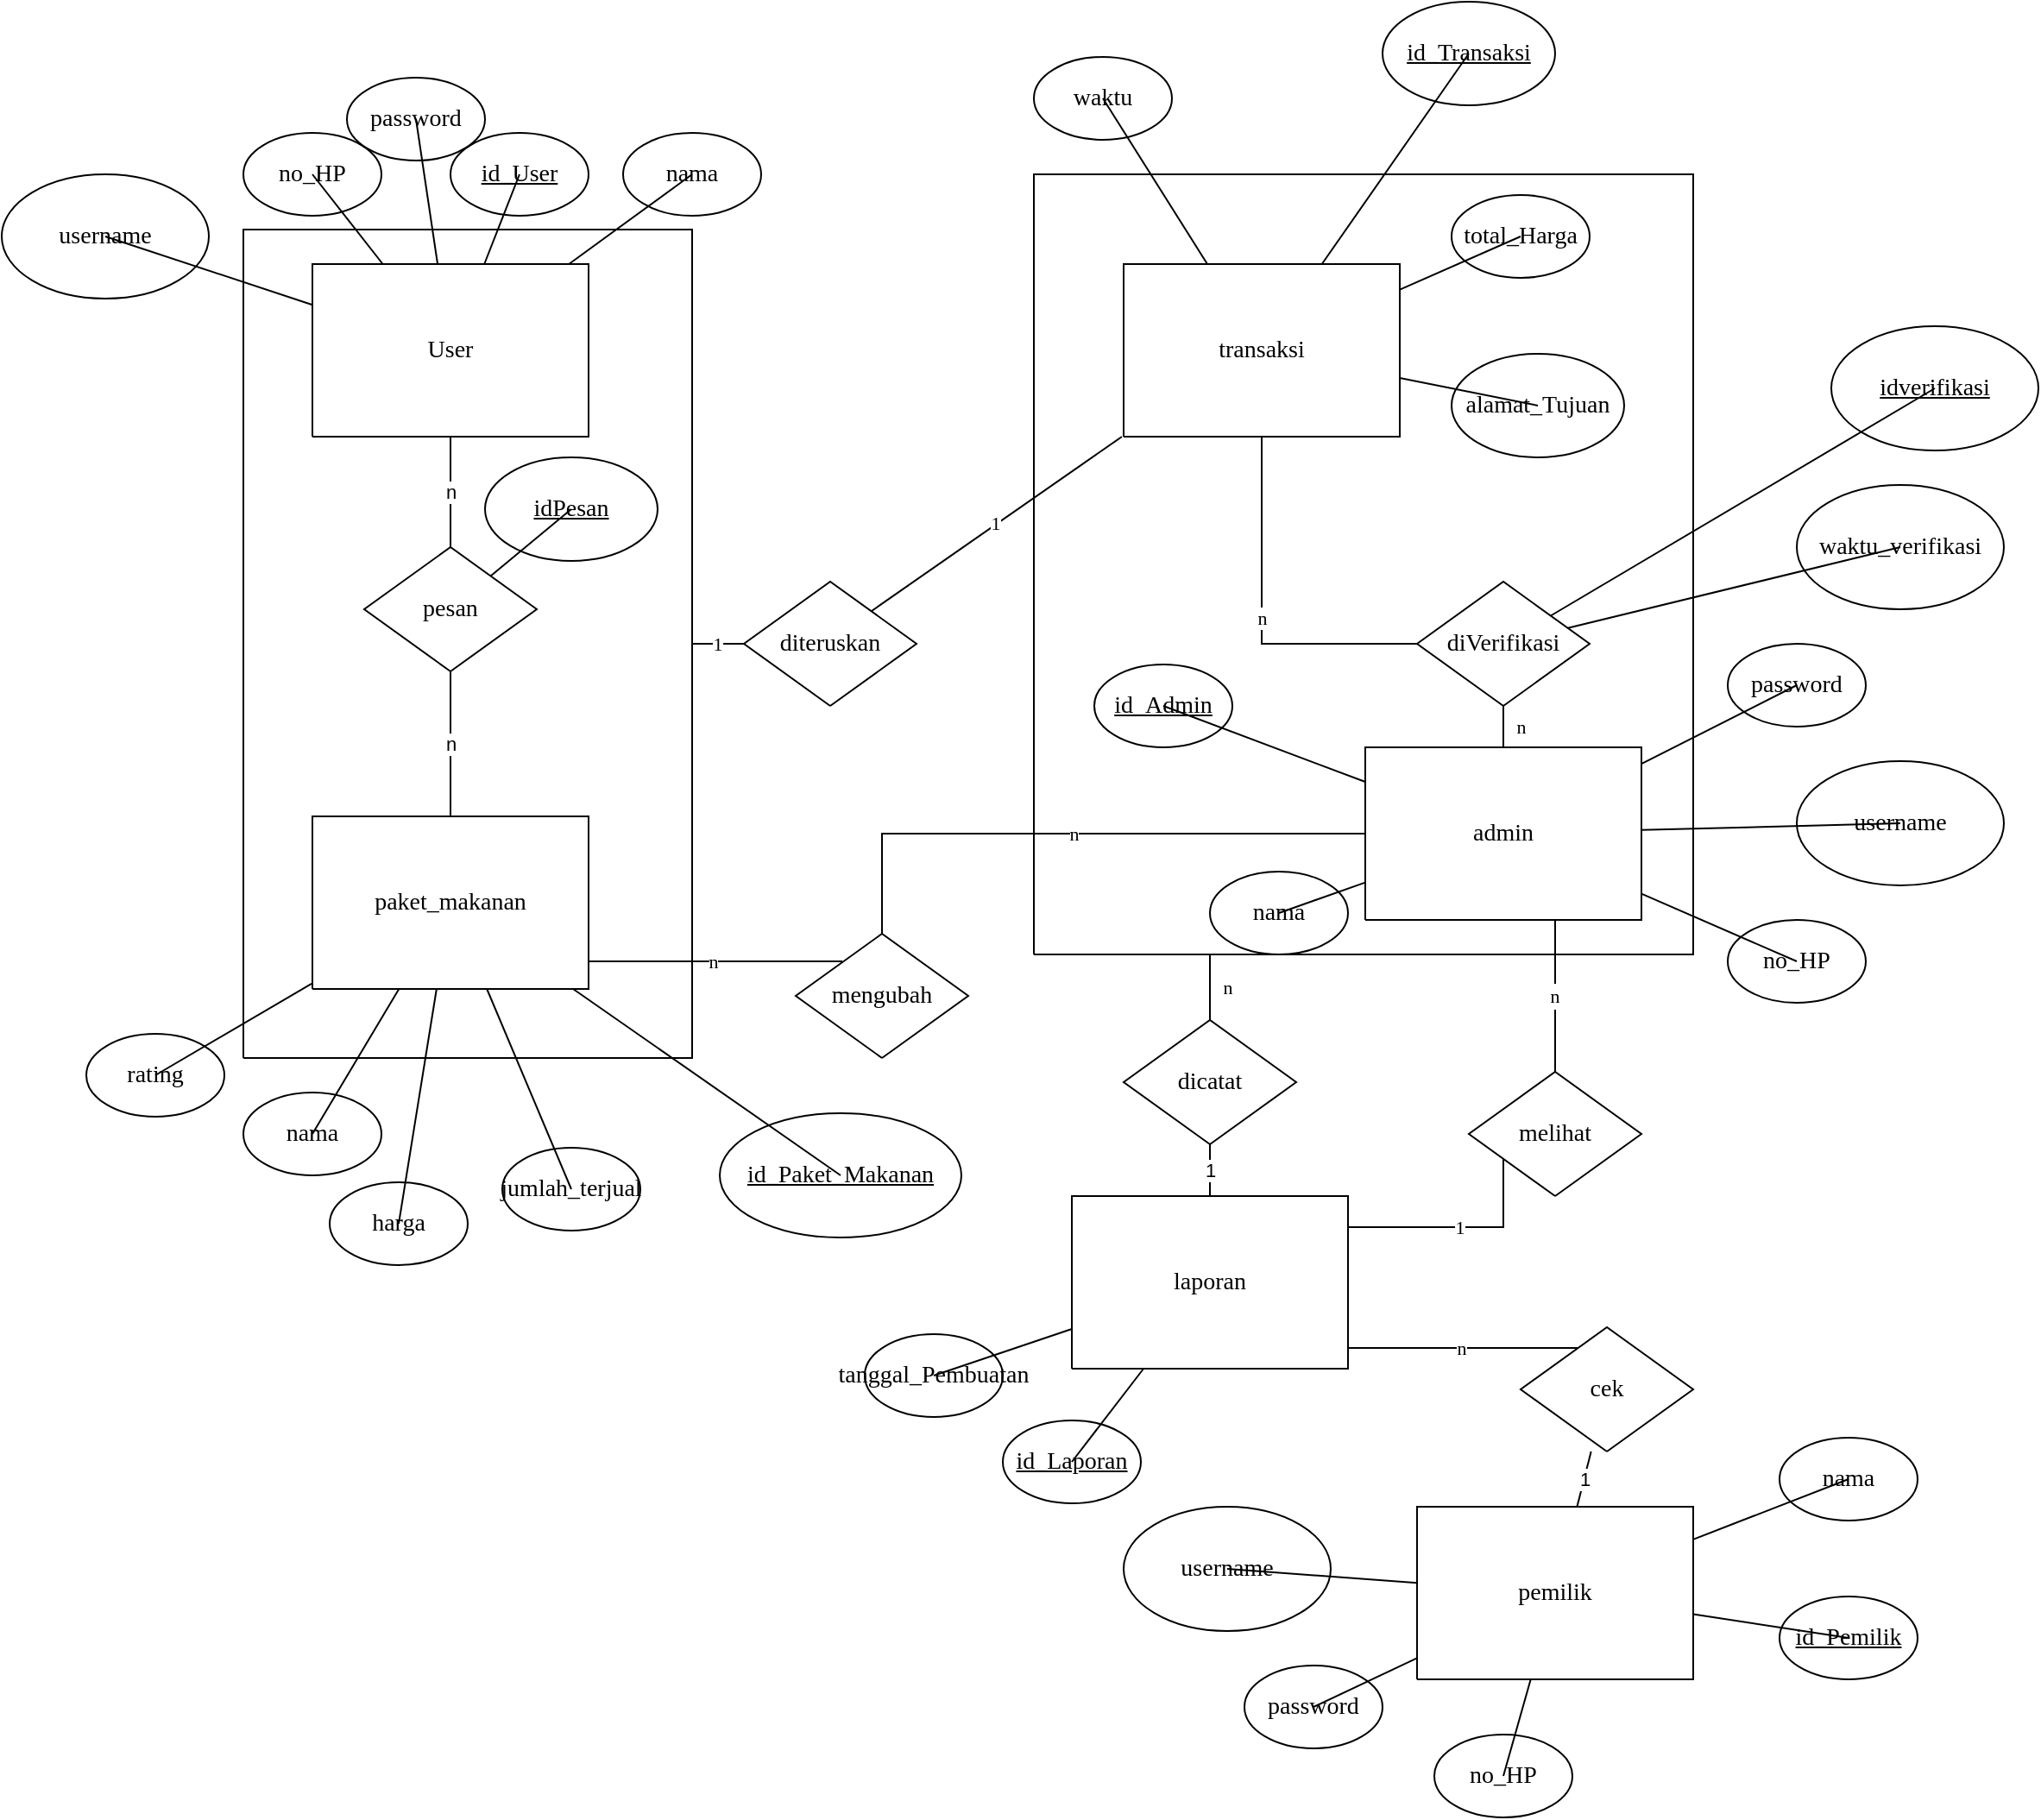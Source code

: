 <mxfile pages="1" version="11.2.3" type="github"><diagram name="Page-1" id="Page-1"><mxGraphModel dx="1662" dy="764" grid="1" gridSize="10" guides="1" tooltips="1" connect="1" arrows="1" fold="1" page="1" pageScale="1" pageWidth="850" pageHeight="1100" math="0" shadow="0"><root><mxCell id="0"/><mxCell id="1" parent="0"/><mxCell id="2" style="vsdxID=65;fillColor=#FFFFFF;gradientColor=none;shape=stencil(nZBLDoAgDERP0z3SIyjew0SURgSD+Lu9kMZoXLhwN9O+tukAlrNpJg1SzDH4QW/URgNYgZTkjA4UkwJUgGXng+6DX1zLfmoymdXo17xh5zmRJ6Q42BWCfc2oJfdAr+Yv+AP9Cb7OJ3H/2JG1HNGz/84klThPVCc=);labelBackgroundColor=none;rounded=0;html=1;whiteSpace=wrap;" parent="1" vertex="1"><mxGeometry x="1267" y="1133" width="382" height="452" as="geometry"/></mxCell><mxCell id="3" style="vsdxID=17;fillColor=#FFFFFF;gradientColor=none;shape=stencil(nZBLDoAgDERP0z3SIyjew0SURgSD+Lu9kMZoXLhwN9O+tukAlrNpJg1SzDH4QW/URgNYgZTkjA4UkwJUgGXng+6DX1zLfmoymdXo17xh5zmRJ6Q42BWCfc2oJfdAr+Yv+AP9Cb7OJ3H/2JG1HNGz/84klThPVCc=);labelBackgroundColor=none;rounded=0;html=1;whiteSpace=wrap;" parent="1" vertex="1"><mxGeometry x="809" y="1165" width="260" height="480" as="geometry"/></mxCell><mxCell id="4" value="&lt;font style=&quot;font-size:14px;font-family:Calibri;color:#000000;direction:ltr;letter-spacing:0px;line-height:120%;opacity:1&quot;&gt;User&lt;br/&gt;&lt;/font&gt;" style="verticalAlign=middle;align=center;vsdxID=1;fillColor=#FFFFFF;gradientColor=none;shape=stencil(nZBLDoAgDERP0z3SIyjew0SURgSD+Lu9kMZoXLhwN9O+tukAlrNpJg1SzDH4QW/URgNYgZTkjA4UkwJUgGXng+6DX1zLfmoymdXo17xh5zmRJ6Q42BWCfc2oJfdAr+Yv+AP9Cb7OJ3H/2JG1HNGz/84klThPVCc=);labelBackgroundColor=none;rounded=0;html=1;whiteSpace=wrap;" parent="1" vertex="1"><mxGeometry x="849" y="1185" width="160" height="100" as="geometry"/></mxCell><mxCell id="5" value="&lt;font style=&quot;font-size:14px;font-family:Calibri;color:#000000;direction:ltr;letter-spacing:0px;line-height:120%;opacity:1&quot;&gt;paket_makanan&lt;br/&gt;&lt;/font&gt;" style="verticalAlign=middle;align=center;vsdxID=2;fillColor=#FFFFFF;gradientColor=none;shape=stencil(nZBLDoAgDERP0z3SIyjew0SURgSD+Lu9kMZoXLhwN9O+tukAlrNpJg1SzDH4QW/URgNYgZTkjA4UkwJUgGXng+6DX1zLfmoymdXo17xh5zmRJ6Q42BWCfc2oJfdAr+Yv+AP9Cb7OJ3H/2JG1HNGz/84klThPVCc=);labelBackgroundColor=none;rounded=0;html=1;whiteSpace=wrap;" parent="1" vertex="1"><mxGeometry x="849" y="1505" width="160" height="100" as="geometry"/></mxCell><mxCell id="6" value="&lt;font style=&quot;font-size:14px;font-family:Calibri;color:#000000;direction:ltr;letter-spacing:0px;line-height:120%;opacity:1&quot;&gt;admin&lt;br/&gt;&lt;/font&gt;" style="verticalAlign=middle;align=center;vsdxID=3;fillColor=#FFFFFF;gradientColor=none;shape=stencil(nZBLDoAgDERP0z3SIyjew0SURgSD+Lu9kMZoXLhwN9O+tukAlrNpJg1SzDH4QW/URgNYgZTkjA4UkwJUgGXng+6DX1zLfmoymdXo17xh5zmRJ6Q42BWCfc2oJfdAr+Yv+AP9Cb7OJ3H/2JG1HNGz/84klThPVCc=);labelBackgroundColor=none;rounded=0;html=1;whiteSpace=wrap;" parent="1" vertex="1"><mxGeometry x="1459" y="1465" width="160" height="100" as="geometry"/></mxCell><mxCell id="7" value="&lt;font style=&quot;font-size:14px;font-family:Calibri;color:#000000;direction:ltr;letter-spacing:0px;line-height:120%;opacity:1&quot;&gt;laporan&lt;br/&gt;&lt;/font&gt;" style="verticalAlign=middle;align=center;vsdxID=4;fillColor=#FFFFFF;gradientColor=none;shape=stencil(nZBLDoAgDERP0z3SIyjew0SURgSD+Lu9kMZoXLhwN9O+tukAlrNpJg1SzDH4QW/URgNYgZTkjA4UkwJUgGXng+6DX1zLfmoymdXo17xh5zmRJ6Q42BWCfc2oJfdAr+Yv+AP9Cb7OJ3H/2JG1HNGz/84klThPVCc=);labelBackgroundColor=none;rounded=0;html=1;whiteSpace=wrap;" parent="1" vertex="1"><mxGeometry x="1289" y="1725" width="160" height="100" as="geometry"/></mxCell><mxCell id="8" value="&lt;font style=&quot;font-size:14px;font-family:Calibri;color:#000000;direction:ltr;letter-spacing:0px;line-height:120%;opacity:1&quot;&gt;transaksi&lt;br/&gt;&lt;/font&gt;" style="verticalAlign=middle;align=center;vsdxID=5;fillColor=#FFFFFF;gradientColor=none;shape=stencil(nZBLDoAgDERP0z3SIyjew0SURgSD+Lu9kMZoXLhwN9O+tukAlrNpJg1SzDH4QW/URgNYgZTkjA4UkwJUgGXng+6DX1zLfmoymdXo17xh5zmRJ6Q42BWCfc2oJfdAr+Yv+AP9Cb7OJ3H/2JG1HNGz/84klThPVCc=);labelBackgroundColor=none;rounded=0;html=1;whiteSpace=wrap;" parent="1" vertex="1"><mxGeometry x="1319" y="1185" width="160" height="100" as="geometry"/></mxCell><mxCell id="9" value="&lt;font style=&quot;font-size:14px;font-family:Calibri;color:#000000;direction:ltr;letter-spacing:0px;line-height:120%;opacity:1&quot;&gt;pesan&lt;br/&gt;&lt;/font&gt;" style="verticalAlign=middle;align=center;vsdxID=6;fillColor=#FFFFFF;gradientColor=none;shape=stencil(nZBNDoUgDIRP0z3SeAKf3sNElEYEg/h3+wdpjIaFC3cz9OukDGC16HZWIMUSvBvVTl3QgD+QkqxWnkJUgDVg1TuvBu9W27Gf20QmNbktJRy8V4q0IsXJthDsG2YN2Qd7DS+4fGGz3Bfyc2Z2axT3J3syhjt6zvNS4hMXivUf);labelBackgroundColor=none;rounded=0;html=1;whiteSpace=wrap;" parent="1" vertex="1"><mxGeometry x="879" y="1349" width="100" height="72" as="geometry"/></mxCell><mxCell id="10" style="vsdxID=7;fillColor=none;gradientColor=none;shape=stencil(dY9JDoAgDEVP0z3SeAKHe5CI0qhAEKfbC+nCIXH3f/va/gJWi1FegxRLDG7UO3XRANYgJVmjA8WkABvAqndBD8GttmPvVSazmt2WNxw8V4o8IsXJthDsW2Ynsv/si0ziPsHpnr1vnFTiV7C5AA==);labelBackgroundColor=#ffffff;rounded=0;html=1;whiteSpace=wrap;" parent="1" vertex="1"><mxGeometry x="919" y="1349" width="20" height="-64" as="geometry"/></mxCell><mxCell id="15" value="&lt;font style=&quot;font-size:11px;font-family:Calibri;color:#000000;direction:ltr;letter-spacing:0px;line-height:120%;opacity:1&quot;&gt;n&lt;br/&gt;&lt;/font&gt;" style="text;vsdxID=7;fillColor=none;gradientColor=none;labelBackgroundColor=#ffffff;rounded=0;html=1;whiteSpace=wrap;verticalAlign=middle;align=center;strokeColor=none;;html=1;" parent="10" vertex="1"><mxGeometry x="-18.22" y="-44.42" width="56.44" height="24.84" as="geometry"/></mxCell><mxCell id="16" style="vsdxID=12;fillColor=none;gradientColor=none;shape=stencil(dY9JDoAgDEVP0z3SeAKHe5CI0qhAEKfbC+nCIXH3f/va/gJWi1FegxRLDG7UO3XRANYgJVmjA8WkABvAqndBD8GttmPvVSazmt2WNxw8V4o8IsXJthDsW2Ynsv/si0ziPsHpnr1vnFTiV7C5AA==);labelBackgroundColor=#ffffff;rounded=0;html=1;whiteSpace=wrap;" parent="1" vertex="1"><mxGeometry x="919" y="1505" width="20" height="-84" as="geometry"/></mxCell><mxCell id="21" value="&lt;font style=&quot;font-size:11px;font-family:Calibri;color:#000000;direction:ltr;letter-spacing:0px;line-height:120%;opacity:1&quot;&gt;n&lt;br/&gt;&lt;/font&gt;" style="text;vsdxID=12;fillColor=none;gradientColor=none;labelBackgroundColor=#ffffff;rounded=0;html=1;whiteSpace=wrap;verticalAlign=middle;align=center;strokeColor=none;;html=1;" parent="16" vertex="1"><mxGeometry x="-18.22" y="-54.42" width="56.44" height="24.84" as="geometry"/></mxCell><mxCell id="22" style="vsdxID=18;fillColor=none;gradientColor=none;shape=stencil(fY9LDoAgDERP0z3SeALFe5iI0qhAEH+3F9KFxIW7mfa1nQI2m+m9Bim2GNysTxqiAWxBSrJGB4pJASrAZnRBT8HtdmDv+0xmtbojb7h4TuQJKW52NduOyYVsQVbij03iPcHpyt43TirxK6ge);labelBackgroundColor=#ffffff;rounded=0;html=1;whiteSpace=wrap;" parent="1" vertex="1"><mxGeometry x="1069" y="1395" width="30" height="20" as="geometry"/></mxCell><mxCell id="23" value="&lt;font style=&quot;font-size:11px;font-family:Calibri;color:#000000;direction:ltr;letter-spacing:0px;line-height:120%;opacity:1&quot;&gt;1&lt;br/&gt;&lt;/font&gt;" style="text;vsdxID=18;fillColor=none;gradientColor=none;labelBackgroundColor=#ffffff;rounded=0;html=1;whiteSpace=wrap;verticalAlign=middle;align=center;strokeColor=none;;html=1;" parent="22" vertex="1"><mxGeometry x="-13.22" y="-2.42" width="56.44" height="24.84" as="geometry"/></mxCell><mxCell id="24" style="vsdxID=24;fillColor=none;gradientColor=none;shape=stencil(XY9ZDoAgDERP03+kR0C8h4kojQoGcbu9kIa4/M10XjdAtdp2MSDFGoMfzUFdtIA1SEnOmkAxKUANqHofzBD85jr2S5vJrGa/5wkn94ncIcXFrhLsG0Ynci+0hAX+oEk8K/i6d/Y/J5X4FdQ3);labelBackgroundColor=#ffffff;rounded=0;html=1;whiteSpace=wrap;" parent="1" vertex="1"><mxGeometry x="1173" y="1285" width="145" height="101" as="geometry"/></mxCell><mxCell id="25" value="&lt;font style=&quot;font-size:11px;font-family:Calibri;color:#000000;direction:ltr;letter-spacing:0px;line-height:120%;opacity:1&quot;&gt;1&lt;br/&gt;&lt;/font&gt;" style="text;vsdxID=24;fillColor=none;gradientColor=none;labelBackgroundColor=#ffffff;rounded=0;html=1;whiteSpace=wrap;verticalAlign=middle;align=center;strokeColor=none;;html=1;" parent="24" vertex="1"><mxGeometry x="44.45" y="37.71" width="56.44" height="24.84" as="geometry"/></mxCell><mxCell id="26" value="&lt;font style=&quot;font-size:14px;font-family:Calibri;color:#000000;direction:ltr;letter-spacing:0px;line-height:120%;opacity:1&quot;&gt;diteruskan&lt;br/&gt;&lt;/font&gt;" style="verticalAlign=middle;align=center;vsdxID=23;fillColor=#FFFFFF;gradientColor=none;shape=stencil(nZBNDoUgDIRP0z3SeAKf3sNElEYEg/h3+wdpjIaFC3cz9OukDGC16HZWIMUSvBvVTl3QgD+QkqxWnkJUgDVg1TuvBu9W27Gf20QmNbktJRy8V4q0IsXJthDsG2YN2Qd7DS+4fGGz3Bfyc2Z2axT3J3syhjt6zvNS4hMXivUf);labelBackgroundColor=none;rounded=0;html=1;whiteSpace=wrap;" parent="1" vertex="1"><mxGeometry x="1099" y="1369" width="100" height="72" as="geometry"/></mxCell><mxCell id="27" value="&lt;font style=&quot;font-size:14px;font-family:Calibri;color:#000000;direction:ltr;letter-spacing:0px;line-height:120%;opacity:1&quot;&gt;dicatat&lt;br/&gt;&lt;/font&gt;" style="verticalAlign=middle;align=center;vsdxID=29;fillColor=#FFFFFF;gradientColor=none;shape=stencil(nZBNDoUgDIRP0z3SeAKf3sNElEYEg/h3+wdpjIaFC3cz9OukDGC16HZWIMUSvBvVTl3QgD+QkqxWnkJUgDVg1TuvBu9W27Gf20QmNbktJRy8V4q0IsXJthDsG2YN2Qd7DS+4fGGz3Bfyc2Z2axT3J3syhjt6zvNS4hMXivUf);labelBackgroundColor=none;rounded=0;html=1;whiteSpace=wrap;" parent="1" vertex="1"><mxGeometry x="1319" y="1623" width="100" height="72" as="geometry"/></mxCell><mxCell id="28" style="vsdxID=30;fillColor=none;gradientColor=none;shape=stencil(dY9JDoAgDEVP0z3SeAKHe5CI0qhAEKfbC+nCIXH3f/va/gJWi1FegxRLDG7UO3XRANYgJVmjA8WkABvAqndBD8GttmPvVSazmt2WNxw8V4o8IsXJthDsW2Ynsv/si0ziPsHpnr1vnFTiV7C5AA==);labelBackgroundColor=#ffffff;rounded=0;html=1;whiteSpace=wrap;" parent="1" vertex="1"><mxGeometry x="1359" y="1725" width="20" height="-30" as="geometry"/></mxCell><mxCell id="33" value="&lt;font style=&quot;font-size:11px;font-family:Calibri;color:#000000;direction:ltr;letter-spacing:0px;line-height:120%;opacity:1&quot;&gt;1&lt;br/&gt;&lt;/font&gt;" style="text;vsdxID=30;fillColor=none;gradientColor=none;labelBackgroundColor=#ffffff;rounded=0;html=1;whiteSpace=wrap;verticalAlign=middle;align=center;strokeColor=none;;html=1;" parent="28" vertex="1"><mxGeometry x="-18.22" y="-27.42" width="56.44" height="24.84" as="geometry"/></mxCell><mxCell id="34" style="vsdxID=40;fillColor=none;gradientColor=none;shape=stencil(nY9LDoAgDERP0z3SI/i5B4koRAWC+Lu9NI3xs3Q3075ppoDlbFTQIMWcoh/0ZttkACuQ0jqjo01ZAdaAZeej7qNfXMs+KCJJTX6lCzvnBCWkONgVgn3D6GjdA72Wv+AXmsXdh1957r7d84j/xvoE);labelBackgroundColor=#ffffff;rounded=0;html=1;whiteSpace=wrap;" parent="1" vertex="1"><mxGeometry x="1449" y="1703" width="90" height="40" as="geometry"/></mxCell><mxCell id="35" value="&lt;font style=&quot;font-size:11px;font-family:Calibri;color:#000000;direction:ltr;letter-spacing:0px;line-height:120%;opacity:1&quot;&gt;1&lt;br/&gt;&lt;/font&gt;" style="text;vsdxID=40;fillColor=none;gradientColor=none;labelBackgroundColor=#ffffff;rounded=0;html=1;whiteSpace=wrap;verticalAlign=middle;align=center;strokeColor=none;;html=1;" parent="34" vertex="1"><mxGeometry x="37.08" y="27.58" width="56.44" height="24.84" as="geometry"/></mxCell><mxCell id="36" value="&lt;font style=&quot;font-size:14px;font-family:Calibri;color:#000000;direction:ltr;letter-spacing:0px;line-height:120%;opacity:1&quot;&gt;pemilik&lt;br/&gt;&lt;/font&gt;" style="verticalAlign=middle;align=center;vsdxID=45;fillColor=#FFFFFF;gradientColor=none;shape=stencil(nZBLDoAgDERP0z3SIyjew0SURgSD+Lu9kMZoXLhwN9O+tukAlrNpJg1SzDH4QW/URgNYgZTkjA4UkwJUgGXng+6DX1zLfmoymdXo17xh5zmRJ6Q42BWCfc2oJfdAr+Yv+AP9Cb7OJ3H/2JG1HNGz/84klThPVCc=);labelBackgroundColor=none;rounded=0;html=1;whiteSpace=wrap;" parent="1" vertex="1"><mxGeometry x="1489" y="1905" width="160" height="100" as="geometry"/></mxCell><mxCell id="37" style="vsdxID=52;fillColor=none;gradientColor=none;shape=stencil(dY9JDoAgDEVP0z3SeAKHe5CI0qhAEKfbC+nCIXH3f/va/gJWi1FegxRLDG7UO3XRANYgJVmjA8WkABvAqndBD8GttmPvVSazmt2WNxw8V4o8IsXJthDsW2Ynsv/si0ziPsHpnr1vnFTiV7C5AA==);labelBackgroundColor=#ffffff;rounded=0;html=1;whiteSpace=wrap;" parent="1" vertex="1"><mxGeometry x="1559" y="1565" width="20" height="88" as="geometry"/></mxCell><mxCell id="38" value="&lt;font style=&quot;font-size:11px;font-family:Calibri;color:#000000;direction:ltr;letter-spacing:0px;line-height:120%;opacity:1&quot;&gt;n&lt;br/&gt;&lt;/font&gt;" style="text;vsdxID=52;fillColor=none;gradientColor=none;labelBackgroundColor=#ffffff;rounded=0;html=1;whiteSpace=wrap;verticalAlign=middle;align=center;strokeColor=none;;html=1;" parent="37" vertex="1"><mxGeometry x="-18.22" y="31.58" width="56.44" height="24.84" as="geometry"/></mxCell><mxCell id="39" value="&lt;font style=&quot;font-size:14px;font-family:Calibri;color:#000000;direction:ltr;letter-spacing:0px;line-height:120%;opacity:1&quot;&gt;melihat&lt;br/&gt;&lt;/font&gt;" style="verticalAlign=middle;align=center;vsdxID=51;fillColor=#FFFFFF;gradientColor=none;shape=stencil(nZBNDoUgDIRP0z3SeAKf3sNElEYEg/h3+wdpjIaFC3cz9OukDGC16HZWIMUSvBvVTl3QgD+QkqxWnkJUgDVg1TuvBu9W27Gf20QmNbktJRy8V4q0IsXJthDsG2YN2Qd7DS+4fGGz3Bfyc2Z2axT3J3syhjt6zvNS4hMXivUf);labelBackgroundColor=none;rounded=0;html=1;whiteSpace=wrap;" parent="1" vertex="1"><mxGeometry x="1519" y="1653" width="100" height="72" as="geometry"/></mxCell><mxCell id="40" value="&lt;p style=&quot;align:center;margin-left:0;margin-right:0;margin-top:0px;margin-bottom:0px;text-indent:0;valign:middle;direction:ltr;&quot;&gt;&lt;font style=&quot;font-size:14px;font-family:Calibri;color:#000000;direction:ltr;letter-spacing:0px;line-height:120%;opacity:1&quot;&gt;diVeri&lt;/font&gt;&lt;font style=&quot;font-size:14px;font-family:Themed;color:#000000;direction:ltr;letter-spacing:0px;line-height:120%;opacity:1&quot;&gt;fi&lt;/font&gt;&lt;font style=&quot;font-size:14px;font-family:Themed;color:#000000;direction:ltr;letter-spacing:0px;line-height:120%;opacity:1&quot;&gt;kasi&lt;br/&gt;&lt;/font&gt;&lt;/p&gt;" style="verticalAlign=middle;align=center;vsdxID=58;fillColor=#FFFFFF;gradientColor=none;shape=stencil(nZBNDoUgDIRP0z3SeAKf3sNElEYEg/h3+wdpjIaFC3cz9OukDGC16HZWIMUSvBvVTl3QgD+QkqxWnkJUgDVg1TuvBu9W27Gf20QmNbktJRy8V4q0IsXJthDsG2YN2Qd7DS+4fGGz3Bfyc2Z2axT3J3syhjt6zvNS4hMXivUf);labelBackgroundColor=none;rounded=0;html=1;whiteSpace=wrap;" parent="1" vertex="1"><mxGeometry x="1489" y="1369" width="100" height="72" as="geometry"/></mxCell><mxCell id="41" value="&lt;font style=&quot;font-size:14px;font-family:Calibri;color:#000000;direction:ltr;letter-spacing:0px;line-height:120%;opacity:1&quot;&gt;mengubah&lt;br/&gt;&lt;/font&gt;" style="verticalAlign=middle;align=center;vsdxID=62;fillColor=#FFFFFF;gradientColor=none;shape=stencil(nZBNDoUgDIRP0z3SeAKf3sNElEYEg/h3+wdpjIaFC3cz9OukDGC16HZWIMUSvBvVTl3QgD+QkqxWnkJUgDVg1TuvBu9W27Gf20QmNbktJRy8V4q0IsXJthDsG2YN2Qd7DS+4fGGz3Bfyc2Z2axT3J3syhjt6zvNS4hMXivUf);labelBackgroundColor=none;rounded=0;html=1;whiteSpace=wrap;" parent="1" vertex="1"><mxGeometry x="1129" y="1573" width="100" height="72" as="geometry"/></mxCell><mxCell id="42" style="vsdxID=67;fillColor=#FFFFFF;gradientColor=none;shape=stencil(vVHLDsIgEPwajiQI6RfU+h8bu22JCGRB2/69kG1iazx58DazM/vIjjBtmiCi0CplCjecbZ8nYc5Ca+snJJsLEqYTph0C4Ujh4XvmEaqzont41gkL96naodXKrGF6YSfQtUi0OXXDVlqPfJNP6usotUhYbJIUMmQb/GGrAxpRljVycDBuc1hKM2LclX8/7H9nFfB+82Cd45T2+mcspcSRmu4F);labelBackgroundColor=none;rounded=0;html=1;whiteSpace=wrap;" parent="1" vertex="1"><mxGeometry x="1029" y="1109" width="80" height="48" as="geometry"/></mxCell><mxCell id="43" style="vsdxID=68;fillColor=#FFFFFF;gradientColor=none;shape=stencil(XU/LDoQgDPyaHjVIY6Jn1/0PE1GICgZZH38vTQ+y3mY6M+0UsNl0tyqQYgveTeowfdCAH5DSWK28CREBtoDN4LwavfvZnvnakZPQ4nbacHKuFBSR4vqjX7bOxibWDOucxMRelFWOmEYieE5xy1R714ojfgnbGw==);labelBackgroundColor=none;rounded=0;html=1;whiteSpace=wrap;" parent="42" vertex="1"><mxGeometry width="80" height="48" as="geometry"/></mxCell><mxCell id="44" value="&lt;font style=&quot;font-size:14px;font-family:Calibri;color:#000000;direction:ltr;letter-spacing:0px;line-height:120%;opacity:1&quot;&gt;nama&lt;br/&gt;&lt;/font&gt;" style="text;vsdxID=67;fillColor=none;gradientColor=none;labelBackgroundColor=none;rounded=0;html=1;whiteSpace=wrap;verticalAlign=middle;align=center;strokeColor=none;;html=1;" parent="42" vertex="1"><mxGeometry width="80" height="48" as="geometry"/></mxCell><mxCell id="45" style="vsdxID=69;fillColor=#FFFFFF;gradientColor=none;shape=stencil(vVHLDsIgEPwajiQI6RfU+h8bu22JCGRB2/69kG1iazx58DazM/vIjjBtmiCi0CplCjecbZ8nYc5Ca+snJJsLEqYTph0C4Ujh4XvmEaqzont41gkL96naodXKrGF6YSfQtUi0OXXDVlqPfJNP6usotUhYbJIUMmQb/GGrAxpRljVycDBuc1hKM2LclX8/7H9nFfB+82Cd45T2+mcspcSRmu4F);labelBackgroundColor=none;rounded=0;html=1;whiteSpace=wrap;" parent="1" vertex="1"><mxGeometry x="929" y="1109" width="80" height="48" as="geometry"/></mxCell><mxCell id="46" style="vsdxID=70;fillColor=#FFFFFF;gradientColor=none;shape=stencil(XY/RDoMgDEW/pq8G25H4ru4/TGRCNoEAm/r3g/RB9O22Pbe9BeqjnrwCFDEF91abmZMGGgDRWK2CSVkBjUD9ywW1BPe1M9d+KmRRq/uVDTv7pCgWFMelfDL6MbZC8dHI9kK3smuIakcW5yUOWc/uqXKLP6LxDw==);labelBackgroundColor=none;rounded=0;html=1;whiteSpace=wrap;" parent="45" vertex="1"><mxGeometry width="80" height="48" as="geometry"/></mxCell><mxCell id="47" value="&lt;font style=&quot;font-size:14px;font-family:Calibri;color:#000000;direction:ltr;letter-spacing:0px;line-height:120%;opacity:1&quot;&gt;&lt;u&gt;id_User&lt;br/&gt;&lt;/u&gt;&lt;/font&gt;" style="text;vsdxID=69;fillColor=none;gradientColor=none;labelBackgroundColor=none;rounded=0;html=1;whiteSpace=wrap;verticalAlign=middle;align=center;strokeColor=none;;html=1;" parent="45" vertex="1"><mxGeometry width="80" height="48" as="geometry"/></mxCell><mxCell id="48" style="vsdxID=71;fillColor=#FFFFFF;gradientColor=none;shape=stencil(vVHLDsIgEPwajiQI6RfU+h8bu22JCGRB2/69kG1iazx58DazM/vIjjBtmiCi0CplCjecbZ8nYc5Ca+snJJsLEqYTph0C4Ujh4XvmEaqzont41gkL96naodXKrGF6YSfQtUi0OXXDVlqPfJNP6usotUhYbJIUMmQb/GGrAxpRljVycDBuc1hKM2LclX8/7H9nFfB+82Cd45T2+mcspcSRmu4F);labelBackgroundColor=none;rounded=0;html=1;whiteSpace=wrap;" parent="1" vertex="1"><mxGeometry x="869" y="1077" width="80" height="48" as="geometry"/></mxCell><mxCell id="49" style="vsdxID=72;fillColor=#FFFFFF;gradientColor=none;shape=stencil(XY9LDoAgDERP060hNOgB/NzDRBSiAkH83V5IF6K7mfa1nQLWm+qdBM624O0sTz0EBdgA59oo6XWICrAFrEfr5eTtbgbyrk9kUqs90oaL5gRLI5zdH9sRumiToaUoyupDRz7Ho3jPUMK8948US/QOtg8=);labelBackgroundColor=none;rounded=0;html=1;whiteSpace=wrap;" parent="48" vertex="1"><mxGeometry width="80" height="48" as="geometry"/></mxCell><mxCell id="50" value="&lt;font style=&quot;font-size:14px;font-family:Calibri;color:#000000;direction:ltr;letter-spacing:0px;line-height:120%;opacity:1&quot;&gt;password&lt;br/&gt;&lt;/font&gt;" style="text;vsdxID=71;fillColor=none;gradientColor=none;labelBackgroundColor=none;rounded=0;html=1;whiteSpace=wrap;verticalAlign=middle;align=center;strokeColor=none;;html=1;" parent="48" vertex="1"><mxGeometry width="80" height="48" as="geometry"/></mxCell><mxCell id="51" style="vsdxID=74;fillColor=#FFFFFF;gradientColor=none;shape=stencil(vVHLDsIgEPwajiQI6RfU+h8bu22JCGRB2/69kG1iazx58DazM/vIjjBtmiCi0CplCjecbZ8nYc5Ca+snJJsLEqYTph0C4Ujh4XvmEaqzont41gkL96naodXKrGF6YSfQtUi0OXXDVlqPfJNP6usotUhYbJIUMmQb/GGrAxpRljVycDBuc1hKM2LclX8/7H9nFfB+82Cd45T2+mcspcSRmu4F);labelBackgroundColor=none;rounded=0;html=1;whiteSpace=wrap;" parent="1" vertex="1"><mxGeometry x="809" y="1109" width="80" height="48" as="geometry"/></mxCell><mxCell id="52" style="vsdxID=75;fillColor=#FFFFFF;gradientColor=none;shape=stencil(XY/RDoMgDEW/pq+k0piwZ8X/MBGFbAOD6ObfC+nDcG+37bntLVC32XE1IHFLMTzNx03JAvUgpfPWRJeyAtJA3RyiWWLY/cT1OhayqHc4yoYv+1osFonnrRwYfTlfoQ2ieKgb3rRKENWWLH6nOGU9+4+VW/wS6Qs=);labelBackgroundColor=none;rounded=0;html=1;whiteSpace=wrap;" parent="51" vertex="1"><mxGeometry width="80" height="48" as="geometry"/></mxCell><mxCell id="53" value="&lt;font style=&quot;font-size:14px;font-family:Calibri;color:#000000;direction:ltr;letter-spacing:0px;line-height:120%;opacity:1&quot;&gt;no_HP&lt;br/&gt;&lt;/font&gt;" style="text;vsdxID=74;fillColor=none;gradientColor=none;labelBackgroundColor=none;rounded=0;html=1;whiteSpace=wrap;verticalAlign=middle;align=center;strokeColor=none;;html=1;" parent="51" vertex="1"><mxGeometry width="80" height="48" as="geometry"/></mxCell><mxCell id="54" style="vsdxID=78;fillColor=#FFFFFF;gradientColor=none;shape=stencil(vVHLDsIgEPwajiQI6RfU+h8bu22JCGRB2/69kG1iazx58DazM/vIjjBtmiCi0CplCjecbZ8nYc5Ca+snJJsLEqYTph0C4Ujh4XvmEaqzont41gkL96naodXKrGF6YSfQtUi0OXXDVlqPfJNP6usotUhYbJIUMmQb/GGrAxpRljVycDBuc1hKM2LclX8/7H9nFfB+82Cd45T2+mcspcSRmu4F);labelBackgroundColor=none;rounded=0;html=1;whiteSpace=wrap;" parent="1" vertex="1"><mxGeometry x="1267" y="1065" width="80" height="48" as="geometry"/></mxCell><mxCell id="55" style="vsdxID=79;fillColor=#FFFFFF;gradientColor=none;shape=stencil(XY9LDoAgDERP063BNnoB1HuYiEJUMIi/2wvpws9upn1tp0By1e2iAMUavBvVYbqggSpANFYrb0JUQDWQ7J1Xg3eb7dgvbSKTmt2eNpw8V4g0guL62IbRydgXmmORlfjBf3wUzx2O+O79M8US/0P1DQ==);labelBackgroundColor=none;rounded=0;html=1;whiteSpace=wrap;" parent="54" vertex="1"><mxGeometry width="80" height="48" as="geometry"/></mxCell><mxCell id="56" value="&lt;font style=&quot;font-size:14px;font-family:Calibri;color:#000000;direction:ltr;letter-spacing:0px;line-height:120%;opacity:1&quot;&gt;waktu&lt;br/&gt;&lt;/font&gt;" style="text;vsdxID=78;fillColor=none;gradientColor=none;labelBackgroundColor=none;rounded=0;html=1;whiteSpace=wrap;verticalAlign=middle;align=center;strokeColor=none;;html=1;" parent="54" vertex="1"><mxGeometry width="80" height="48" as="geometry"/></mxCell><mxCell id="57" style="vsdxID=80;fillColor=#FFFFFF;gradientColor=none;shape=stencil(vVHLDsIgEPwajiQI6RfU+h8bu22JCGRB2/69kG1iazx58DazM/vIjjBtmiCi0CplCjecbZ8nYc5Ca+snJJsLEqYTph0C4Ujh4XvmEaqzont41gkL96naodXKrGF6YSfQtUi0OXXDVlqPfJNP6usotUhYbJIUMmQb/GGrAxpRljVycDBuc1hKM2LclX8/7H9nFfB+82Cd45T2+mcspcSRmu4F);labelBackgroundColor=none;rounded=0;html=1;whiteSpace=wrap;" parent="1" vertex="1"><mxGeometry x="1509" y="1237" width="100" height="60" as="geometry"/></mxCell><mxCell id="58" style="vsdxID=81;fillColor=#FFFFFF;gradientColor=none;shape=stencil(XY9LDoMwDERP42WryKOeINB7IJGSCEhQCJ/evom8IHQ3Yz/bY4JebbcYYrWmGEZzuD5ZQkPMzlsTXcqK0BL0J0QzxLD5XvzSFbKoOexlwylzL1VGWH1v9i3o5HyFPnBnGU+gxrO4zkjCuvcfKZfkHbQ/);labelBackgroundColor=none;rounded=0;html=1;whiteSpace=wrap;" parent="57" vertex="1"><mxGeometry width="100" height="60" as="geometry"/></mxCell><mxCell id="59" value="&lt;font style=&quot;font-size:14px;font-family:Calibri;color:#000000;direction:ltr;letter-spacing:0px;line-height:120%;opacity:1&quot;&gt;alamat_Tujuan&lt;br/&gt;&lt;/font&gt;" style="text;vsdxID=80;fillColor=none;gradientColor=none;labelBackgroundColor=none;rounded=0;html=1;whiteSpace=wrap;verticalAlign=middle;align=center;strokeColor=none;;html=1;" parent="57" vertex="1"><mxGeometry width="100" height="60" as="geometry"/></mxCell><mxCell id="60" style="vsdxID=84;fillColor=#FFFFFF;gradientColor=none;shape=stencil(vVHLDsIgEPwajiQI6RfU+h8bu22JCGRB2/69kG1iazx58DazM/vIjjBtmiCi0CplCjecbZ8nYc5Ca+snJJsLEqYTph0C4Ujh4XvmEaqzont41gkL96naodXKrGF6YSfQtUi0OXXDVlqPfJNP6usotUhYbJIUMmQb/GGrAxpRljVycDBuc1hKM2LclX8/7H9nFfB+82Cd45T2+mcspcSRmu4F);labelBackgroundColor=none;rounded=0;html=1;whiteSpace=wrap;" parent="1" vertex="1"><mxGeometry x="1509" y="1145" width="80" height="48" as="geometry"/></mxCell><mxCell id="61" style="vsdxID=85;fillColor=#FFFFFF;gradientColor=none;shape=stencil(XY9NDoQgDIVP06UGqMYDOHoPExghOmAQ/24/kC5Ed6/t99pXwHbVw6JAsDV4N6nDyKABPyCEsVp5E6IC7ADbr/Nq9G6zkuplSGRSP7enDSf5apYsgl2Psid0NjZDC2zK+kFzXpW8yR1R3JcoZD57p4ot+gi7Pw==);labelBackgroundColor=none;rounded=0;html=1;whiteSpace=wrap;" parent="60" vertex="1"><mxGeometry width="80" height="48" as="geometry"/></mxCell><mxCell id="62" value="&lt;font style=&quot;font-size:14px;font-family:Calibri;color:#000000;direction:ltr;letter-spacing:0px;line-height:120%;opacity:1&quot;&gt;total_Harga&lt;br/&gt;&lt;/font&gt;" style="text;vsdxID=84;fillColor=none;gradientColor=none;labelBackgroundColor=none;rounded=0;html=1;whiteSpace=wrap;verticalAlign=middle;align=center;strokeColor=none;;html=1;" parent="60" vertex="1"><mxGeometry width="80" height="48" as="geometry"/></mxCell><mxCell id="63" style="vsdxID=98;fillColor=#FFFFFF;gradientColor=none;shape=stencil(vVHLDsIgEPwajiQI6RfU+h8bu22JCGRB2/69kG1iazx58DazM/vIjjBtmiCi0CplCjecbZ8nYc5Ca+snJJsLEqYTph0C4Ujh4XvmEaqzont41gkL96naodXKrGF6YSfQtUi0OXXDVlqPfJNP6usotUhYbJIUMmQb/GGrAxpRljVycDBuc1hKM2LclX8/7H9nFfB+82Cd45T2+mcspcSRmu4F);labelBackgroundColor=none;rounded=0;html=1;whiteSpace=wrap;" parent="1" vertex="1"><mxGeometry x="1169" y="1805" width="80" height="48" as="geometry"/></mxCell><mxCell id="64" style="vsdxID=99;fillColor=#FFFFFF;gradientColor=none;shape=stencil(UzV2Ls5ILEhVNTIoLinKz04tz0wpyVA1dlE1MsrMy0gtyiwBslSNXVWNndPyi1LTi/JL81Ig/IJEkEoQKze/DGRCBUSfqQFIi5FBJQrXDaI0JzMPSakhmlpdMz0jU2TlQAbCGogLkeXQnQQUgnjH2BUA);labelBackgroundColor=none;rounded=0;html=1;whiteSpace=wrap;" parent="63" vertex="1"><mxGeometry width="80" height="48" as="geometry"/></mxCell><mxCell id="65" value="&lt;font style=&quot;font-size:14px;font-family:Calibri;color:#000000;direction:ltr;letter-spacing:0px;line-height:120%;opacity:1&quot;&gt;tanggal_Pembuatan&lt;br/&gt;&lt;/font&gt;" style="text;vsdxID=98;fillColor=none;gradientColor=none;labelBackgroundColor=none;rounded=0;html=1;whiteSpace=wrap;verticalAlign=middle;align=center;strokeColor=none;;html=1;" parent="63" vertex="1"><mxGeometry width="80" height="48" as="geometry"/></mxCell><mxCell id="66" style="vsdxID=102;fillColor=#FFFFFF;gradientColor=none;shape=stencil(vVHLDsIgEPwajiQI6RfU+h8bu22JCGRB2/69kG1iazx58DazM/vIjjBtmiCi0CplCjecbZ8nYc5Ca+snJJsLEqYTph0C4Ujh4XvmEaqzont41gkL96naodXKrGF6YSfQtUi0OXXDVlqPfJNP6usotUhYbJIUMmQb/GGrAxpRljVycDBuc1hKM2LclX8/7H9nFfB+82Cd45T2+mcspcSRmu4F);labelBackgroundColor=none;rounded=0;html=1;whiteSpace=wrap;" parent="1" vertex="1"><mxGeometry x="809" y="1665" width="80" height="48" as="geometry"/></mxCell><mxCell id="67" style="vsdxID=103;fillColor=#FFFFFF;gradientColor=none;shape=stencil(UzV2Ls5ILEhVNTIoLinKz04tz0wpyVA1dlE1MsrMy0gtyiwBslSNXVWNndPyi1LTi/JL81Ig/IJEkEoQKze/DGRCBUSfqQFIi5FBJQrXDaI0JzMPSamhoZGemSWKcl1DI1NkDUAGwiKIG5Hl0B0FFIJ4yNgVAA==);labelBackgroundColor=none;rounded=0;html=1;whiteSpace=wrap;" parent="66" vertex="1"><mxGeometry width="80" height="48" as="geometry"/></mxCell><mxCell id="68" value="&lt;font style=&quot;font-size:14px;font-family:Calibri;color:#000000;direction:ltr;letter-spacing:0px;line-height:120%;opacity:1&quot;&gt;nama&lt;br/&gt;&lt;/font&gt;" style="text;vsdxID=102;fillColor=none;gradientColor=none;labelBackgroundColor=none;rounded=0;html=1;whiteSpace=wrap;verticalAlign=middle;align=center;strokeColor=none;;html=1;" parent="66" vertex="1"><mxGeometry width="80" height="48" as="geometry"/></mxCell><mxCell id="69" style="vsdxID=104;fillColor=#FFFFFF;gradientColor=none;shape=stencil(vVHLDsIgEPwajiQI6RfU+h8bu22JCGRB2/69kG1iazx58DazM/vIjjBtmiCi0CplCjecbZ8nYc5Ca+snJJsLEqYTph0C4Ujh4XvmEaqzont41gkL96naodXKrGF6YSfQtUi0OXXDVlqPfJNP6usotUhYbJIUMmQb/GGrAxpRljVycDBuc1hKM2LclX8/7H9nFfB+82Cd45T2+mcspcSRmu4F);labelBackgroundColor=none;rounded=0;html=1;whiteSpace=wrap;" parent="1" vertex="1"><mxGeometry x="859" y="1717" width="80" height="48" as="geometry"/></mxCell><mxCell id="70" style="vsdxID=105;fillColor=#FFFFFF;gradientColor=none;shape=stencil(XY9LDsIwDERP4yVV5CnKAUp7j0oNJAKSKk0/3J5EXpCyG9tv7DGhW+w4G2K1pBieZndTsoQbMTtvTXQpK0JP6O4hmkcMq5+knsdCFvUOW9lwiO+qioXV51QOgr6cr1Ctm5ZP9IWBBqgtWfxOScp69h8rt+Ql9F8=);labelBackgroundColor=none;rounded=0;html=1;whiteSpace=wrap;" parent="69" vertex="1"><mxGeometry width="80" height="48" as="geometry"/></mxCell><mxCell id="71" value="&lt;font style=&quot;font-size:14px;font-family:Calibri;color:#000000;direction:ltr;letter-spacing:0px;line-height:120%;opacity:1&quot;&gt;harga&lt;br/&gt;&lt;/font&gt;" style="text;vsdxID=104;fillColor=none;gradientColor=none;labelBackgroundColor=none;rounded=0;html=1;whiteSpace=wrap;verticalAlign=middle;align=center;strokeColor=none;;html=1;" parent="69" vertex="1"><mxGeometry width="80" height="48" as="geometry"/></mxCell><mxCell id="72" style="vsdxID=106;fillColor=#FFFFFF;gradientColor=none;shape=stencil(vVHLDsIgEPwajiQI6RfU+h8bu22JCGRB2/69kG1iazx58DazM/vIjjBtmiCi0CplCjecbZ8nYc5Ca+snJJsLEqYTph0C4Ujh4XvmEaqzont41gkL96naodXKrGF6YSfQtUi0OXXDVlqPfJNP6usotUhYbJIUMmQb/GGrAxpRljVycDBuc1hKM2LclX8/7H9nFfB+82Cd45T2+mcspcSRmu4F);labelBackgroundColor=none;rounded=0;html=1;whiteSpace=wrap;" parent="1" vertex="1"><mxGeometry x="959" y="1697" width="80" height="48" as="geometry"/></mxCell><mxCell id="73" style="vsdxID=107;fillColor=#FFFFFF;gradientColor=none;shape=stencil(UzV2Ls5ILEhVNTIoLinKz04tz0wpyVA1dlE1MsrMy0gtyiwBslSNXVWNndPyi1LTi/JL81Ig/IJEkEoQKze/DGRCBUSfqQFIi5FBJQrXDaI0JzMPSamuoaGeoQmKcl1DS0M9M3NkPUAGwi6IM5Hl0N0FFIL4ydgVAA==);labelBackgroundColor=none;rounded=0;html=1;whiteSpace=wrap;" parent="72" vertex="1"><mxGeometry width="80" height="48" as="geometry"/></mxCell><mxCell id="74" value="&lt;font style=&quot;font-size:14px;font-family:Calibri;color:#000000;direction:ltr;letter-spacing:0px;line-height:120%;opacity:1&quot;&gt;jumlah_terjual&lt;br/&gt;&lt;/font&gt;" style="text;vsdxID=106;fillColor=none;gradientColor=none;labelBackgroundColor=none;rounded=0;html=1;whiteSpace=wrap;verticalAlign=middle;align=center;strokeColor=none;;html=1;" parent="72" vertex="1"><mxGeometry width="80" height="48" as="geometry"/></mxCell><mxCell id="75" style="vsdxID=108;fillColor=#FFFFFF;gradientColor=none;shape=stencil(vVHLDsIgEPwajiQI6RfU+h8bu22JCGRB2/69kG1iazx58DazM/vIjjBtmiCi0CplCjecbZ8nYc5Ca+snJJsLEqYTph0C4Ujh4XvmEaqzont41gkL96naodXKrGF6YSfQtUi0OXXDVlqPfJNP6usotUhYbJIUMmQb/GGrAxpRljVycDBuc1hKM2LclX8/7H9nFfB+82Cd45T2+mcspcSRmu4F);labelBackgroundColor=none;rounded=0;html=1;whiteSpace=wrap;" parent="1" vertex="1"><mxGeometry x="718" y="1631" width="80" height="48" as="geometry"/></mxCell><mxCell id="76" style="vsdxID=109;fillColor=#FFFFFF;gradientColor=none;shape=stencil(XY9LDoAgDERP06UGaeQCfu5hIgpRwSD+bi+kC9HdtH3TTgGrTXWrBM427+wkT917BVgD59oo6bQPCrABrAbr5Ojsbnqq1y6SUS32iBsu8pUsWji7P2VL6KxNghYC80J88EywXKSOIN5LFDKd/VOFFn2EzQM=);labelBackgroundColor=none;rounded=0;html=1;whiteSpace=wrap;" parent="75" vertex="1"><mxGeometry width="80" height="48" as="geometry"/></mxCell><mxCell id="77" value="&lt;font style=&quot;font-size:14px;font-family:Calibri;color:#000000;direction:ltr;letter-spacing:0px;line-height:120%;opacity:1&quot;&gt;rating&lt;br/&gt;&lt;/font&gt;" style="text;vsdxID=108;fillColor=none;gradientColor=none;labelBackgroundColor=none;rounded=0;html=1;whiteSpace=wrap;verticalAlign=middle;align=center;strokeColor=none;;html=1;" parent="75" vertex="1"><mxGeometry width="80" height="48" as="geometry"/></mxCell><mxCell id="78" style="vsdxID=111;fillColor=#FFFFFF;gradientColor=none;shape=stencil(vVHLDsIgEPwajiQI6RfU+h8bu22JCGRB2/69kG1iazx58DazM/vIjjBtmiCi0CplCjecbZ8nYc5Ca+snJJsLEqYTph0C4Ujh4XvmEaqzont41gkL96naodXKrGF6YSfQtUi0OXXDVlqPfJNP6usotUhYbJIUMmQb/GGrAxpRljVycDBuc1hKM2LclX8/7H9nFfB+82Cd45T2+mcspcSRmu4F);labelBackgroundColor=none;rounded=0;html=1;whiteSpace=wrap;" parent="1" vertex="1"><mxGeometry x="1369" y="1537" width="80" height="48" as="geometry"/></mxCell><mxCell id="79" style="vsdxID=112;fillColor=#FFFFFF;gradientColor=none;shape=stencil(XY9BDoQgDEVP062BVk+gzD1MZISoQJDRmdsPpAvR3W/7fvsL1O9mDBpQ7Cn6RZ92SgZoAETrjI42ZQWkgPq3j3qO/uMmrsNYyKI2f5QNX/Z1olhQ/G7li9HVugqVEpvuRktqZFsbsrgOccZ69gyVW/wQqT8=);labelBackgroundColor=none;rounded=0;html=1;whiteSpace=wrap;" parent="78" vertex="1"><mxGeometry width="80" height="48" as="geometry"/></mxCell><mxCell id="80" value="&lt;font style=&quot;font-size:14px;font-family:Calibri;color:#000000;direction:ltr;letter-spacing:0px;line-height:120%;opacity:1&quot;&gt;nama&lt;br/&gt;&lt;/font&gt;" style="text;vsdxID=111;fillColor=none;gradientColor=none;labelBackgroundColor=none;rounded=0;html=1;whiteSpace=wrap;verticalAlign=middle;align=center;strokeColor=none;;html=1;" parent="78" vertex="1"><mxGeometry width="80" height="48" as="geometry"/></mxCell><mxCell id="81" style="vsdxID=113;fillColor=#FFFFFF;gradientColor=none;shape=stencil(vVHLDsIgEPwajiQI6RfU+h8bu22JCGRB2/69kG1iazx58DazM/vIjjBtmiCi0CplCjecbZ8nYc5Ca+snJJsLEqYTph0C4Ujh4XvmEaqzont41gkL96naodXKrGF6YSfQtUi0OXXDVlqPfJNP6usotUhYbJIUMmQb/GGrAxpRljVycDBuc1hKM2LclX8/7H9nFfB+82Cd45T2+mcspcSRmu4F);labelBackgroundColor=none;rounded=0;html=1;whiteSpace=wrap;" parent="1" vertex="1"><mxGeometry x="1302" y="1417" width="80" height="48" as="geometry"/></mxCell><mxCell id="82" style="vsdxID=114;fillColor=#FFFFFF;gradientColor=none;shape=stencil(XY/RDoMgDEW/pq8EqCT6rO4/TGSDqECQue3vB+mD6Ntte257C9jvZgoaJN9T9Iv+2DkZwAGktM7oaFNWgCNg//RRv6J/u5nqMBWyqM0fZcOXfIoXi+S/S/kgdLWuQkWnWIsXXDSCNaq2ZHGeopT17B4rt+glHP8=);labelBackgroundColor=none;rounded=0;html=1;whiteSpace=wrap;" parent="81" vertex="1"><mxGeometry width="80" height="48" as="geometry"/></mxCell><mxCell id="83" value="&lt;font style=&quot;font-size:14px;font-family:Calibri;color:#000000;direction:ltr;letter-spacing:0px;line-height:120%;opacity:1&quot;&gt;&lt;u&gt;id_Admin&lt;br/&gt;&lt;/u&gt;&lt;/font&gt;" style="text;vsdxID=113;fillColor=none;gradientColor=none;labelBackgroundColor=none;rounded=0;html=1;whiteSpace=wrap;verticalAlign=middle;align=center;strokeColor=none;;html=1;" parent="81" vertex="1"><mxGeometry width="80" height="48" as="geometry"/></mxCell><mxCell id="84" style="vsdxID=115;fillColor=#FFFFFF;gradientColor=none;shape=stencil(vVHLDsIgEPwajiQI6RfU+h8bu22JCGRB2/69kG1iazx58DazM/vIjjBtmiCi0CplCjecbZ8nYc5Ca+snJJsLEqYTph0C4Ujh4XvmEaqzont41gkL96naodXKrGF6YSfQtUi0OXXDVlqPfJNP6usotUhYbJIUMmQb/GGrAxpRljVycDBuc1hKM2LclX8/7H9nFfB+82Cd45T2+mcspcSRmu4F);labelBackgroundColor=none;rounded=0;html=1;whiteSpace=wrap;" parent="1" vertex="1"><mxGeometry x="1669" y="1405" width="80" height="48" as="geometry"/></mxCell><mxCell id="85" style="vsdxID=116;fillColor=#FFFFFF;gradientColor=none;shape=stencil(UzV2Ls5ILEhVNTIoLinKz04tz0wpyVA1dlE1MsrMy0gtyiwBslSNXVWNndPyi1LTi/JL81Ig/IJEkEoQKze/DGRCBUSfqQFIi5FBJQrXDaI0JzMPSamumZGeKYpqQxMTPQtTZB1ABsImiCOR5dBdBRSC+MjYFQA=);labelBackgroundColor=none;rounded=0;html=1;whiteSpace=wrap;" parent="84" vertex="1"><mxGeometry width="80" height="48" as="geometry"/></mxCell><mxCell id="86" value="&lt;font style=&quot;font-size:14px;font-family:Calibri;color:#000000;direction:ltr;letter-spacing:0px;line-height:120%;opacity:1&quot;&gt;password&lt;br/&gt;&lt;/font&gt;" style="text;vsdxID=115;fillColor=none;gradientColor=none;labelBackgroundColor=none;rounded=0;html=1;whiteSpace=wrap;verticalAlign=middle;align=center;strokeColor=none;;html=1;" parent="84" vertex="1"><mxGeometry width="80" height="48" as="geometry"/></mxCell><mxCell id="87" style="vsdxID=117;fillColor=#FFFFFF;gradientColor=none;shape=stencil(vVHLDsIgEPwajiQI6RfU+h8bu22JCGRB2/69kG1iazx58DazM/vIjjBtmiCi0CplCjecbZ8nYc5Ca+snJJsLEqYTph0C4Ujh4XvmEaqzont41gkL96naodXKrGF6YSfQtUi0OXXDVlqPfJNP6usotUhYbJIUMmQb/GGrAxpRljVycDBuc1hKM2LclX8/7H9nFfB+82Cd45T2+mcspcSRmu4F);labelBackgroundColor=none;rounded=0;html=1;whiteSpace=wrap;" parent="1" vertex="1"><mxGeometry x="1669" y="1565" width="80" height="48" as="geometry"/></mxCell><mxCell id="88" style="vsdxID=118;fillColor=#FFFFFF;gradientColor=none;shape=stencil(XY9BEoMgDEVPkyUOTQYvoPQezojCtIKDaOvthcmi2N1P8n7yA9RtdlgNoNxSDC/zcWOyQD0gOm9NdCkrIA3UTSGaOYbdj1yvQyGLWsJRNnzZp2SxoDxv5ZPRt/MVKlps1I0W9GharB1Z/C5xyHr2nyq3+CPSFw==);labelBackgroundColor=none;rounded=0;html=1;whiteSpace=wrap;" parent="87" vertex="1"><mxGeometry width="80" height="48" as="geometry"/></mxCell><mxCell id="89" value="&lt;font style=&quot;font-size:14px;font-family:Calibri;color:#000000;direction:ltr;letter-spacing:0px;line-height:120%;opacity:1&quot;&gt;no_HP&lt;br/&gt;&lt;/font&gt;" style="text;vsdxID=117;fillColor=none;gradientColor=none;labelBackgroundColor=none;rounded=0;html=1;whiteSpace=wrap;verticalAlign=middle;align=center;strokeColor=none;;html=1;" parent="87" vertex="1"><mxGeometry width="80" height="48" as="geometry"/></mxCell><mxCell id="90" style="vsdxID=119;fillColor=#FFFFFF;gradientColor=none;shape=stencil(vVHLDsIgEPwajiQI6RfU+h8bu22JCGRB2/69kG1iazx58DazM/vIjjBtmiCi0CplCjecbZ8nYc5Ca+snJJsLEqYTph0C4Ujh4XvmEaqzont41gkL96naodXKrGF6YSfQtUi0OXXDVlqPfJNP6usotUhYbJIUMmQb/GGrAxpRljVycDBuc1hKM2LclX8/7H9nFfB+82Cd45T2+mcspcSRmu4F);labelBackgroundColor=none;rounded=0;html=1;whiteSpace=wrap;" parent="1" vertex="1"><mxGeometry x="1699" y="1865" width="80" height="48" as="geometry"/></mxCell><mxCell id="91" style="vsdxID=120;fillColor=#FFFFFF;gradientColor=none;shape=stencil(UzV2Ls5ILEhVNTIoLinKz04tz0wpyVA1dlE1MsrMy0gtyiwBslSNXVWNndPyi1LTi/JL81Ig/IJEkEoQKze/DGRCBUSfqQFIi5FBJQrXDaI0JzMPSamumZGeKYpqQyMjPXNLZB1ABsImiCOR5dBdBRSC+MjYFQA=);labelBackgroundColor=none;rounded=0;html=1;whiteSpace=wrap;" parent="90" vertex="1"><mxGeometry width="80" height="48" as="geometry"/></mxCell><mxCell id="92" value="&lt;font style=&quot;font-size:14px;font-family:Calibri;color:#000000;direction:ltr;letter-spacing:0px;line-height:120%;opacity:1&quot;&gt;nama&lt;br/&gt;&lt;/font&gt;" style="text;vsdxID=119;fillColor=none;gradientColor=none;labelBackgroundColor=none;rounded=0;html=1;whiteSpace=wrap;verticalAlign=middle;align=center;strokeColor=none;;html=1;" parent="90" vertex="1"><mxGeometry width="80" height="48" as="geometry"/></mxCell><mxCell id="93" style="vsdxID=121;fillColor=#FFFFFF;gradientColor=none;shape=stencil(vVHLDsIgEPwajiQI6RfU+h8bu22JCGRB2/69kG1iazx58DazM/vIjjBtmiCi0CplCjecbZ8nYc5Ca+snJJsLEqYTph0C4Ujh4XvmEaqzont41gkL96naodXKrGF6YSfQtUi0OXXDVlqPfJNP6usotUhYbJIUMmQb/GGrAxpRljVycDBuc1hKM2LclX8/7H9nFfB+82Cd45T2+mcspcSRmu4F);labelBackgroundColor=none;rounded=0;html=1;whiteSpace=wrap;" parent="1" vertex="1"><mxGeometry x="1699" y="1957" width="80" height="48" as="geometry"/></mxCell><mxCell id="94" style="vsdxID=122;fillColor=#FFFFFF;gradientColor=none;shape=stencil(XY9NDoQgDIVP0+UQbONcAJ17mMAMRAWCzI+3F9LFoLvX9nvtK5Da7BQNoNxyCrP5Op0t0ACIzluTXC4KaARSz5DMK4W311zHqZJVreFTN/zY18tqQbmfygeji/MNeruj6E80doKwNRTxP8QZ29k1VGnxQzQe);labelBackgroundColor=none;rounded=0;html=1;whiteSpace=wrap;" parent="93" vertex="1"><mxGeometry width="80" height="48" as="geometry"/></mxCell><mxCell id="95" value="&lt;font style=&quot;font-size:14px;font-family:Calibri;color:#000000;direction:ltr;letter-spacing:0px;line-height:120%;opacity:1&quot;&gt;&lt;u&gt;id_Pemilik&lt;br/&gt;&lt;/u&gt;&lt;/font&gt;" style="text;vsdxID=121;fillColor=none;gradientColor=none;labelBackgroundColor=none;rounded=0;html=1;whiteSpace=wrap;verticalAlign=middle;align=center;strokeColor=none;;html=1;" parent="93" vertex="1"><mxGeometry width="80" height="48" as="geometry"/></mxCell><mxCell id="96" style="vsdxID=123;fillColor=#FFFFFF;gradientColor=none;shape=stencil(vVHLDsIgEPwajiQI6RfU+h8bu22JCGRB2/69kG1iazx58DazM/vIjjBtmiCi0CplCjecbZ8nYc5Ca+snJJsLEqYTph0C4Ujh4XvmEaqzont41gkL96naodXKrGF6YSfQtUi0OXXDVlqPfJNP6usotUhYbJIUMmQb/GGrAxpRljVycDBuc1hKM2LclX8/7H9nFfB+82Cd45T2+mcspcSRmu4F);labelBackgroundColor=none;rounded=0;html=1;whiteSpace=wrap;" parent="1" vertex="1"><mxGeometry x="1389" y="1997" width="80" height="48" as="geometry"/></mxCell><mxCell id="97" style="vsdxID=124;fillColor=#FFFFFF;gradientColor=none;shape=stencil(UzV2Ls5ILEhVNTIoLinKz04tz0wpyVA1dlE1MsrMy0gtyiwBslSNXVWNndPyi1LTi/JL81Ig/IJEkEoQKze/DGRCBUSfqQFIi5FBJQrXDaI0JzMPSamhkSmKWl0LPUtjZOVABsIaiAuR5dCdBBSCeMfYFQA=);labelBackgroundColor=none;rounded=0;html=1;whiteSpace=wrap;" parent="96" vertex="1"><mxGeometry width="80" height="48" as="geometry"/></mxCell><mxCell id="98" value="&lt;font style=&quot;font-size:14px;font-family:Calibri;color:#000000;direction:ltr;letter-spacing:0px;line-height:120%;opacity:1&quot;&gt;password&lt;br/&gt;&lt;/font&gt;" style="text;vsdxID=123;fillColor=none;gradientColor=none;labelBackgroundColor=none;rounded=0;html=1;whiteSpace=wrap;verticalAlign=middle;align=center;strokeColor=none;;html=1;" parent="96" vertex="1"><mxGeometry width="80" height="48" as="geometry"/></mxCell><mxCell id="99" style="vsdxID=125;fillColor=#FFFFFF;gradientColor=none;shape=stencil(vVHLDsIgEPwajiQI6RfU+h8bu22JCGRB2/69kG1iazx58DazM/vIjjBtmiCi0CplCjecbZ8nYc5Ca+snJJsLEqYTph0C4Ujh4XvmEaqzont41gkL96naodXKrGF6YSfQtUi0OXXDVlqPfJNP6usotUhYbJIUMmQb/GGrAxpRljVycDBuc1hKM2LclX8/7H9nFfB+82Cd45T2+mcspcSRmu4F);labelBackgroundColor=none;rounded=0;html=1;whiteSpace=wrap;" parent="1" vertex="1"><mxGeometry x="1499" y="2037" width="80" height="48" as="geometry"/></mxCell><mxCell id="100" style="vsdxID=126;fillColor=#FFFFFF;gradientColor=none;shape=stencil(UzV2Ls5ILEhVNTIoLinKz04tz0wpyVA1dlE1MsrMy0gtyiwBslSNXVWNndPyi1LTi/JL81Ig/IJEkEoQKze/DGRCBUSfqQFIi5FBJQrXDaI0JzMPSamZpZ6FIYpqXTMzPTNzZB1ABsImiCOR5dBdBRSC+MjYFQA=);labelBackgroundColor=none;rounded=0;html=1;whiteSpace=wrap;" parent="99" vertex="1"><mxGeometry width="80" height="48" as="geometry"/></mxCell><mxCell id="101" value="&lt;font style=&quot;font-size:14px;font-family:Calibri;color:#000000;direction:ltr;letter-spacing:0px;line-height:120%;opacity:1&quot;&gt;no_HP&lt;br/&gt;&lt;/font&gt;" style="text;vsdxID=125;fillColor=none;gradientColor=none;labelBackgroundColor=none;rounded=0;html=1;whiteSpace=wrap;verticalAlign=middle;align=center;strokeColor=none;;html=1;" parent="99" vertex="1"><mxGeometry width="80" height="48" as="geometry"/></mxCell><mxCell id="102" style="vsdxID=127;fillColor=#FFFFFF;gradientColor=none;shape=stencil(vVHLDsIgEPwajiQI6RfU+h8bu22JCGRB2/69kG1iazx58DazM/vIjjBtmiCi0CplCjecbZ8nYc5Ca+snJJsLEqYTph0C4Ujh4XvmEaqzont41gkL96naodXKrGF6YSfQtUi0OXXDVlqPfJNP6usotUhYbJIUMmQb/GGrAxpRljVycDBuc1hKM2LclX8/7H9nFfB+82Cd45T2+mcspcSRmu4F);labelBackgroundColor=none;rounded=0;html=1;whiteSpace=wrap;" parent="1" vertex="1"><mxGeometry x="1469" y="1033" width="100" height="60" as="geometry"/></mxCell><mxCell id="103" style="vsdxID=128;fillColor=#FFFFFF;gradientColor=none;shape=stencil(XY9REoMgDERPk08dzA4nsHoPZ6SFsYKDtLW3L0w+xP5tkrfJhtDvdtoMsdpTDIv5uDlZwo2YnbcmupQVYSD09xDNI4aXn6XepkIWtYZ32XCIT6tiYfW9lKOgT+crtIFuO77grNECtSWL85SkrGf/sXJLXsLwAw==);labelBackgroundColor=none;rounded=0;html=1;whiteSpace=wrap;" parent="102" vertex="1"><mxGeometry width="100" height="60" as="geometry"/></mxCell><mxCell id="104" value="&lt;font style=&quot;font-size:14px;font-family:Calibri;color:#000000;direction:ltr;letter-spacing:0px;line-height:120%;opacity:1&quot;&gt;&lt;u&gt;id_Transaksi&lt;br/&gt;&lt;/u&gt;&lt;/font&gt;" style="text;vsdxID=127;fillColor=none;gradientColor=none;labelBackgroundColor=none;rounded=0;html=1;whiteSpace=wrap;verticalAlign=middle;align=center;strokeColor=none;;html=1;" parent="102" vertex="1"><mxGeometry width="100" height="60" as="geometry"/></mxCell><mxCell id="105" style="vsdxID=129;fillColor=#FFFFFF;gradientColor=none;shape=stencil(vVHLDsIgEPwajiQI6RfU+h8bu22JCGRB2/69kG1iazx58DazM/vIjjBtmiCi0CplCjecbZ8nYc5Ca+snJJsLEqYTph0C4Ujh4XvmEaqzont41gkL96naodXKrGF6YSfQtUi0OXXDVlqPfJNP6usotUhYbJIUMmQb/GGrAxpRljVycDBuc1hKM2LclX8/7H9nFfB+82Cd45T2+mcspcSRmu4F);labelBackgroundColor=none;rounded=0;html=1;whiteSpace=wrap;" parent="1" vertex="1"><mxGeometry x="1249" y="1855" width="80" height="48" as="geometry"/></mxCell><mxCell id="106" style="vsdxID=130;fillColor=#FFFFFF;gradientColor=none;shape=stencil(UzV2Ls5ILEhVNTIoLinKz04tz0wpyVA1dlE1MsrMy0gtyiwBslSNXVWNndPyi1LTi/JL81Ig/IJEkEoQKze/DGRCBUSfqQFIi5FBJQrXDaI0JzMPSamhgaGepRGKcl0zIz1TZB1ABsImiCOR5dBdBRSC+MjYFQA=);labelBackgroundColor=none;rounded=0;html=1;whiteSpace=wrap;" parent="105" vertex="1"><mxGeometry width="80" height="48" as="geometry"/></mxCell><mxCell id="107" value="&lt;font style=&quot;font-size:14px;font-family:Calibri;color:#000000;direction:ltr;letter-spacing:0px;line-height:120%;opacity:1&quot;&gt;&lt;u&gt;id_Laporan&lt;br/&gt;&lt;/u&gt;&lt;/font&gt;" style="text;vsdxID=129;fillColor=none;gradientColor=none;labelBackgroundColor=none;rounded=0;html=1;whiteSpace=wrap;verticalAlign=middle;align=center;strokeColor=none;;html=1;" parent="105" vertex="1"><mxGeometry width="80" height="48" as="geometry"/></mxCell><mxCell id="108" style="vsdxID=131;fillColor=#FFFFFF;gradientColor=none;shape=stencil(vVHLDsIgEPwajiQI6RfU+h8bu22JCGRB2/69kG1iazx58DazM/vIjjBtmiCi0CplCjecbZ8nYc5Ca+snJJsLEqYTph0C4Ujh4XvmEaqzont41gkL96naodXKrGF6YSfQtUi0OXXDVlqPfJNP6usotUhYbJIUMmQb/GGrAxpRljVycDBuc1hKM2LclX8/7H9nFfB+82Cd45T2+mcspcSRmu4F);labelBackgroundColor=none;rounded=0;html=1;whiteSpace=wrap;" parent="1" vertex="1"><mxGeometry x="1085" y="1677" width="140" height="72" as="geometry"/></mxCell><mxCell id="109" style="vsdxID=132;fillColor=#FFFFFF;gradientColor=none;shape=stencil(UzV2Ls5ILEhVNTIoLinKz04tz0wpyVA1dlE1MsrMy0gtyiwBslSNXVWNndPyi1LTi/JL81Ig/IJEkEoQKze/DGRCBUSfqQFIi5FBJQrXDaI0JzMPSamumYGemTmKcl1DAxQNQAbCIogbkeXQHQUUgnjI2BUA);labelBackgroundColor=none;rounded=0;html=1;whiteSpace=wrap;" parent="108" vertex="1"><mxGeometry width="140" height="72" as="geometry"/></mxCell><mxCell id="110" value="&lt;font style=&quot;font-size:14px;font-family:Calibri;color:#000000;direction:ltr;letter-spacing:0px;line-height:120%;opacity:1&quot;&gt;&lt;u&gt;id_Paket_Makanan&lt;br/&gt;&lt;/u&gt;&lt;/font&gt;" style="text;vsdxID=131;fillColor=none;gradientColor=none;labelBackgroundColor=none;rounded=0;html=1;whiteSpace=wrap;verticalAlign=middle;align=center;strokeColor=none;;html=1;" parent="108" vertex="1"><mxGeometry width="140" height="72" as="geometry"/></mxCell><mxCell id="111" value="&lt;font style=&quot;font-size:14px;font-family:Calibri;color:#000000;direction:ltr;letter-spacing:0px;line-height:120%;opacity:1&quot;&gt;cek&lt;br/&gt;&lt;/font&gt;" style="verticalAlign=middle;align=center;vsdxID=133;fillColor=#FFFFFF;gradientColor=none;shape=stencil(nZBNDoUgDIRP0z3SeAKf3sNElEYEg/h3+wdpjIaFC3cz9OukDGC16HZWIMUSvBvVTl3QgD+QkqxWnkJUgDVg1TuvBu9W27Gf20QmNbktJRy8V4q0IsXJthDsG2YN2Qd7DS+4fGGz3Bfyc2Z2axT3J3syhjt6zvNS4hMXivUf);labelBackgroundColor=none;rounded=0;html=1;whiteSpace=wrap;" parent="1" vertex="1"><mxGeometry x="1549" y="1801" width="100" height="72" as="geometry"/></mxCell><mxCell id="118" style="vsdxID=139;fillColor=none;gradientColor=none;shape=stencil(fY9LDoAgDERP0z3SeALFe5iI0qhAEH+3F9KFxIW7mfa1nQI2m+m9Bim2GNysTxqiAWxBSrJGB4pJASrAZnRBT8HtdmDv+0xmtbojb7h4TuQJKW52NduOyYVsQVbij03iPcHpyt43TirxK6ge);labelBackgroundColor=#ffffff;rounded=0;html=1;whiteSpace=wrap;" parent="1" vertex="1"><mxGeometry x="1449" y="1803" width="133" height="20" as="geometry"/></mxCell><mxCell id="119" value="&lt;font style=&quot;font-size:11px;font-family:Calibri;color:#000000;direction:ltr;letter-spacing:0px;line-height:120%;opacity:1&quot;&gt;n&lt;br/&gt;&lt;/font&gt;" style="text;vsdxID=139;fillColor=none;gradientColor=none;labelBackgroundColor=#ffffff;rounded=0;html=1;whiteSpace=wrap;verticalAlign=middle;align=center;strokeColor=none;;html=1;" parent="118" vertex="1"><mxGeometry x="38.44" y="-2.42" width="56.44" height="24.84" as="geometry"/></mxCell><mxCell id="120" style="vsdxID=144;fillColor=#FFFFFF;gradientColor=none;shape=stencil(vVHLDsIgEPwajiQI6RfU+h8bu22JCGRB2/69kG1iazx58DazM/vIjjBtmiCi0CplCjecbZ8nYc5Ca+snJJsLEqYTph0C4Ujh4XvmEaqzont41gkL96naodXKrGF6YSfQtUi0OXXDVlqPfJNP6usotUhYbJIUMmQb/GGrAxpRljVycDBuc1hKM2LclX8/7H9nFfB+82Cd45T2+mcspcSRmu4F);labelBackgroundColor=none;rounded=0;html=1;whiteSpace=wrap;" parent="1" vertex="1"><mxGeometry x="949" y="1297" width="100" height="60" as="geometry"/></mxCell><mxCell id="121" style="vsdxID=145;fillColor=#FFFFFF;gradientColor=none;shape=stencil(XY9BEoMgDEVPk62DSfECau/hjFSYVmCAVr19YbIQ3f0k7yc/QH3Uk1eAIqbg3mozc9JAAyAaq1UwKSugEah/uaCW4L525tpPhSxqdb+yYWefFMWC4riUT0Y/xlYoNSgvcNs+GtnVhizOQ5yxnt1D5RY/ROMf);labelBackgroundColor=none;rounded=0;html=1;whiteSpace=wrap;" parent="120" vertex="1"><mxGeometry width="100" height="60" as="geometry"/></mxCell><mxCell id="122" value="&lt;font style=&quot;font-size:14px;font-family:Calibri;color:#000000;direction:ltr;letter-spacing:0px;line-height:120%;opacity:1&quot;&gt;&lt;u&gt;idPesan&lt;br/&gt;&lt;/u&gt;&lt;/font&gt;" style="text;vsdxID=144;fillColor=none;gradientColor=none;labelBackgroundColor=none;rounded=0;html=1;whiteSpace=wrap;verticalAlign=middle;align=center;strokeColor=none;;html=1;" parent="120" vertex="1"><mxGeometry width="100" height="60" as="geometry"/></mxCell><mxCell id="123" style="vsdxID=146;fillColor=#FFFFFF;gradientColor=none;shape=stencil(vVHLDsIgEPwajiQI6RfU+h8bu22JCGRB2/69kG1iazx58DazM/vIjjBtmiCi0CplCjecbZ8nYc5Ca+snJJsLEqYTph0C4Ujh4XvmEaqzont41gkL96naodXKrGF6YSfQtUi0OXXDVlqPfJNP6usotUhYbJIUMmQb/GGrAxpRljVycDBuc1hKM2LclX8/7H9nFfB+82Cd45T2+mcspcSRmu4F);labelBackgroundColor=none;rounded=0;html=1;whiteSpace=wrap;" parent="1" vertex="1"><mxGeometry x="1729" y="1221" width="120" height="72" as="geometry"/></mxCell><mxCell id="124" style="vsdxID=147;fillColor=#FFFFFF;gradientColor=none;shape=stencil(XY9LDoMwDERP42VRaoMq1pTeIxKhiWgTFMLv9iTygsBubL+xx0DNpOWoAMUUvBvUarqggd6AaKxW3oSogFqgpndefb2bbcf1KBOZ1N8tacPGvkokC4r9Un4Y/RmboY8nVUX5uvBIWNR17onivMUx89k9V2zxT9Qe);labelBackgroundColor=none;rounded=0;html=1;whiteSpace=wrap;" parent="123" vertex="1"><mxGeometry width="120" height="72" as="geometry"/></mxCell><mxCell id="125" value="&lt;font style=&quot;font-size:14px;font-family:Calibri;color:#000000;direction:ltr;letter-spacing:0px;line-height:120%;opacity:1&quot;&gt;&lt;u&gt;idverifikasi&lt;br/&gt;&lt;/u&gt;&lt;/font&gt;" style="text;vsdxID=146;fillColor=none;gradientColor=none;labelBackgroundColor=none;rounded=0;html=1;whiteSpace=wrap;verticalAlign=middle;align=center;strokeColor=none;;html=1;" parent="123" vertex="1"><mxGeometry width="120" height="72" as="geometry"/></mxCell><mxCell id="126" style="vsdxID=148;fillColor=#FFFFFF;gradientColor=none;shape=stencil(vVHLDsIgEPwajiQI6RfU+h8bu22JCGRB2/69kG1iazx58DazM/vIjjBtmiCi0CplCjecbZ8nYc5Ca+snJJsLEqYTph0C4Ujh4XvmEaqzont41gkL96naodXKrGF6YSfQtUi0OXXDVlqPfJNP6usotUhYbJIUMmQb/GGrAxpRljVycDBuc1hKM2LclX8/7H9nFfB+82Cd45T2+mcspcSRmu4F);labelBackgroundColor=none;rounded=0;html=1;whiteSpace=wrap;" parent="1" vertex="1"><mxGeometry x="1709" y="1313" width="120" height="72" as="geometry"/></mxCell><mxCell id="127" style="vsdxID=149;fillColor=#FFFFFF;gradientColor=none;shape=stencil(XY9NDoQgDIVP06WGUjmBP/cwkRGigkFm1NsPpIvB2b2232tfgdrDjLsGKY4Y/KJPO0UD1IGU1hkdbEwKqAdqXz7oOfi3m7jex0xmtflP3nCxT4lskeJ+lAOjq3UFWiGKWtGDR1Q1NqUnid8tjlnO/nOlFv9E/Rc=);labelBackgroundColor=none;rounded=0;html=1;whiteSpace=wrap;" parent="126" vertex="1"><mxGeometry width="120" height="72" as="geometry"/></mxCell><mxCell id="128" value="&lt;font style=&quot;font-size:14px;font-family:Calibri;color:#000000;direction:ltr;letter-spacing:0px;line-height:120%;opacity:1&quot;&gt;waktu_verifikasi&lt;br/&gt;&lt;/font&gt;" style="text;vsdxID=148;fillColor=none;gradientColor=none;labelBackgroundColor=none;rounded=0;html=1;whiteSpace=wrap;verticalAlign=middle;align=center;strokeColor=none;;html=1;" parent="126" vertex="1"><mxGeometry width="120" height="72" as="geometry"/></mxCell><mxCell id="129" style="vsdxID=150;fillColor=#FFFFFF;gradientColor=none;shape=stencil(vVHLDsIgEPwajiQI6RfU+h8bu22JCGRB2/69kG1iazx58DazM/vIjjBtmiCi0CplCjecbZ8nYc5Ca+snJJsLEqYTph0C4Ujh4XvmEaqzont41gkL96naodXKrGF6YSfQtUi0OXXDVlqPfJNP6usotUhYbJIUMmQb/GGrAxpRljVycDBuc1hKM2LclX8/7H9nFfB+82Cd45T2+mcspcSRmu4F);labelBackgroundColor=none;rounded=0;html=1;whiteSpace=wrap;" parent="1" vertex="1"><mxGeometry x="669" y="1133" width="120" height="72" as="geometry"/></mxCell><mxCell id="130" style="vsdxID=151;fillColor=#FFFFFF;gradientColor=none;shape=stencil(XY9LDoAgDERP0z3ScAI/9zABhahAEH+3F9KFyG6mfW2ngO2uR6+Asz0Gt6jLyKgBO+DcWK2CiUkB9oDt5IKagzusJO/HTGa1uTNvuGlOsDzC2fOzA6GrsQXaVGzDRAkn8R2hfGWvDpRK9Az2Lw==);labelBackgroundColor=none;rounded=0;html=1;whiteSpace=wrap;" parent="129" vertex="1"><mxGeometry width="120" height="72" as="geometry"/></mxCell><mxCell id="131" value="&lt;font style=&quot;font-size:14px;font-family:Calibri;color:#000000;direction:ltr;letter-spacing:0px;line-height:120%;opacity:1&quot;&gt;username&lt;br/&gt;&lt;/font&gt;" style="text;vsdxID=150;fillColor=none;gradientColor=none;labelBackgroundColor=none;rounded=0;html=1;whiteSpace=wrap;verticalAlign=middle;align=center;strokeColor=none;;html=1;" parent="129" vertex="1"><mxGeometry width="120" height="72" as="geometry"/></mxCell><mxCell id="132" style="vsdxID=152;fillColor=#FFFFFF;gradientColor=none;shape=stencil(vVHLDsIgEPwajiQI6RfU+h8bu22JCGRB2/69kG1iazx58DazM/vIjjBtmiCi0CplCjecbZ8nYc5Ca+snJJsLEqYTph0C4Ujh4XvmEaqzont41gkL96naodXKrGF6YSfQtUi0OXXDVlqPfJNP6usotUhYbJIUMmQb/GGrAxpRljVycDBuc1hKM2LclX8/7H9nFfB+82Cd45T2+mcspcSRmu4F);labelBackgroundColor=none;rounded=0;html=1;whiteSpace=wrap;" parent="1" vertex="1"><mxGeometry x="1709" y="1473" width="120" height="72" as="geometry"/></mxCell><mxCell id="133" style="vsdxID=153;fillColor=#FFFFFF;gradientColor=none;shape=stencil(XY9LDoAgDERP06WGUIkH8HMPE1GICgbxd3shXYjuZtrXdgpYbapbJXC2eWcneereK8AaONdGSad9UIANYDVYJ0dnd9OTX7tIRrXYI264aE6wOMLZ/bEtobM2CZqV4suKvMAUD+I9QwnT3j9SKNE72Dw=);labelBackgroundColor=none;rounded=0;html=1;whiteSpace=wrap;" parent="132" vertex="1"><mxGeometry width="120" height="72" as="geometry"/></mxCell><mxCell id="134" value="&lt;font style=&quot;font-size:14px;font-family:Calibri;color:#000000;direction:ltr;letter-spacing:0px;line-height:120%;opacity:1&quot;&gt;username&lt;br/&gt;&lt;/font&gt;" style="text;vsdxID=152;fillColor=none;gradientColor=none;labelBackgroundColor=none;rounded=0;html=1;whiteSpace=wrap;verticalAlign=middle;align=center;strokeColor=none;;html=1;" parent="132" vertex="1"><mxGeometry width="120" height="72" as="geometry"/></mxCell><mxCell id="135" style="vsdxID=154;fillColor=#FFFFFF;gradientColor=none;shape=stencil(vVHLDsIgEPwajiQI6RfU+h8bu22JCGRB2/69kG1iazx58DazM/vIjjBtmiCi0CplCjecbZ8nYc5Ca+snJJsLEqYTph0C4Ujh4XvmEaqzont41gkL96naodXKrGF6YSfQtUi0OXXDVlqPfJNP6usotUhYbJIUMmQb/GGrAxpRljVycDBuc1hKM2LclX8/7H9nFfB+82Cd45T2+mcspcSRmu4F);labelBackgroundColor=none;rounded=0;html=1;whiteSpace=wrap;" parent="1" vertex="1"><mxGeometry x="1319" y="1905" width="120" height="72" as="geometry"/></mxCell><mxCell id="136" style="vsdxID=155;fillColor=#FFFFFF;gradientColor=none;shape=stencil(UzV2Ls5ILEhVNTIoLinKz04tz0wpyVA1dlE1MsrMy0gtyiwBslSNXVWNndPyi1LTi/JL81Ig/IJEkEoQKze/DGRCBUSfqQFIi5FBJQrXDaI0JzMPSamhiaGemTmKcjNDPSMzZB1ABsImiCOR5dBdBRSC+MjYFQA=);labelBackgroundColor=none;rounded=0;html=1;whiteSpace=wrap;" parent="135" vertex="1"><mxGeometry width="120" height="72" as="geometry"/></mxCell><mxCell id="137" value="&lt;font style=&quot;font-size:14px;font-family:Calibri;color:#000000;direction:ltr;letter-spacing:0px;line-height:120%;opacity:1&quot;&gt;username&lt;br/&gt;&lt;/font&gt;" style="text;vsdxID=154;fillColor=none;gradientColor=none;labelBackgroundColor=none;rounded=0;html=1;whiteSpace=wrap;verticalAlign=middle;align=center;strokeColor=none;;html=1;" parent="135" vertex="1"><mxGeometry width="120" height="72" as="geometry"/></mxCell><mxCell id="138" value="&lt;font style=&quot;font-size:11px;font-family:Calibri;color:#000000;direction:ltr;letter-spacing:0px;line-height:120%;opacity:1&quot;&gt;n&lt;br/&gt;&lt;/font&gt;" style="vsdxID=66;edgeStyle=none;startArrow=none;endArrow=none;startSize=9;endSize=9;spacingTop=0;spacingBottom=0;spacingLeft=0;spacingRight=0;verticalAlign=middle;html=1;labelBackgroundColor=#ffffff;rounded=0;align=center;exitX=0.267;exitY=1;exitDx=0;exitDy=0;exitPerimeter=0;entryX=0.5;entryY=0;entryDx=0;entryDy=0;entryPerimeter=0;" parent="1" source="2" target="27" edge="1"><mxGeometry relative="1" as="geometry"><mxPoint x="10" as="offset"/><Array as="points"/></mxGeometry></mxCell><mxCell id="139" value="&lt;font style=&quot;font-size: 11px ; font-family: &amp;#34;calibri&amp;#34; ; color: #000000 ; direction: ltr ; letter-spacing: 0px ; line-height: 120% ; opacity: 1&quot;&gt;n&lt;br&gt;&lt;/font&gt;" style="vsdxID=64;edgeStyle=none;startArrow=none;endArrow=none;startSize=9;endSize=9;spacingTop=0;spacingBottom=0;spacingLeft=0;spacingRight=0;verticalAlign=middle;html=1;labelBackgroundColor=#ffffff;rounded=0;align=center;exitX=0;exitY=0.5;exitDx=0;exitDy=0;exitPerimeter=0;entryX=0.5;entryY=0;entryDx=0;entryDy=0;entryPerimeter=0;" parent="1" source="6" target="41" edge="1"><mxGeometry relative="1" as="geometry"><mxPoint as="offset"/><Array as="points"><mxPoint x="1179" y="1515"/></Array></mxGeometry></mxCell><mxCell id="140" value="&lt;font style=&quot;font-size:11px;font-family:Calibri;color:#000000;direction:ltr;letter-spacing:0px;line-height:120%;opacity:1&quot;&gt;n&lt;br/&gt;&lt;/font&gt;" style="vsdxID=63;edgeStyle=none;startArrow=none;endArrow=none;startSize=9;endSize=9;spacingTop=0;spacingBottom=0;spacingLeft=0;spacingRight=0;verticalAlign=middle;html=1;labelBackgroundColor=#ffffff;rounded=0;align=center;exitX=1;exitY=0.84;exitDx=0;exitDy=0;exitPerimeter=0;entryX=0.27;entryY=0.222;entryDx=0;entryDy=0;entryPerimeter=0;" parent="1" source="5" target="41" edge="1"><mxGeometry relative="1" as="geometry"><mxPoint x="-1" as="offset"/><Array as="points"/></mxGeometry></mxCell><mxCell id="141" value="&lt;font style=&quot;font-size:11px;font-family:Calibri;color:#000000;direction:ltr;letter-spacing:0px;line-height:120%;opacity:1&quot;&gt;n&lt;br/&gt;&lt;/font&gt;" style="vsdxID=60;edgeStyle=none;startArrow=none;endArrow=none;startSize=9;endSize=9;spacingTop=0;spacingBottom=0;spacingLeft=0;spacingRight=0;verticalAlign=middle;html=1;labelBackgroundColor=#ffffff;rounded=0;align=center;exitX=0.5;exitY=1;exitDx=0;exitDy=0;exitPerimeter=0;entryX=0.5;entryY=0;entryDx=0;entryDy=0;entryPerimeter=0;" parent="1" source="40" target="6" edge="1"><mxGeometry relative="1" as="geometry"><mxPoint x="10" as="offset"/><Array as="points"/></mxGeometry></mxCell><mxCell id="142" value="&lt;font style=&quot;font-size:11px;font-family:Calibri;color:#000000;direction:ltr;letter-spacing:0px;line-height:120%;opacity:1&quot;&gt;n&lt;br/&gt;&lt;/font&gt;" style="vsdxID=59;edgeStyle=none;startArrow=none;endArrow=none;startSize=9;endSize=9;spacingTop=0;spacingBottom=0;spacingLeft=0;spacingRight=0;verticalAlign=middle;html=1;labelBackgroundColor=#ffffff;rounded=0;align=center;exitX=0.5;exitY=1;exitDx=0;exitDy=0;exitPerimeter=0;entryX=0;entryY=0.5;entryDx=0;entryDy=0;entryPerimeter=0;" parent="1" source="8" target="40" edge="1"><mxGeometry relative="1" as="geometry"><mxPoint as="offset"/><Array as="points"><mxPoint x="1399" y="1405"/></Array></mxGeometry></mxCell><mxCell id="Bj35kXZFGxz-sbnsVOse-144" value="1" style="endArrow=none;html=1;" edge="1" parent="1" source="7" target="27"><mxGeometry width="50" height="50" relative="1" as="geometry"><mxPoint x="670" y="2160" as="sourcePoint"/><mxPoint x="720" y="2110" as="targetPoint"/></mxGeometry></mxCell><mxCell id="Bj35kXZFGxz-sbnsVOse-145" value="n" style="endArrow=none;html=1;" edge="1" parent="1" source="9" target="4"><mxGeometry width="50" height="50" relative="1" as="geometry"><mxPoint x="930" y="1290" as="sourcePoint"/><mxPoint x="980" y="1240" as="targetPoint"/></mxGeometry></mxCell><mxCell id="Bj35kXZFGxz-sbnsVOse-146" value="n" style="endArrow=none;html=1;" edge="1" parent="1" source="5" target="9"><mxGeometry width="50" height="50" relative="1" as="geometry"><mxPoint x="1150" y="1340" as="sourcePoint"/><mxPoint x="1200" y="1290" as="targetPoint"/></mxGeometry></mxCell><mxCell id="Bj35kXZFGxz-sbnsVOse-147" value="1" style="endArrow=none;html=1;" edge="1" parent="1" source="36" target="111"><mxGeometry width="50" height="50" relative="1" as="geometry"><mxPoint x="1930" y="1760" as="sourcePoint"/><mxPoint x="1980" y="1710" as="targetPoint"/></mxGeometry></mxCell></root></mxGraphModel></diagram></mxfile>